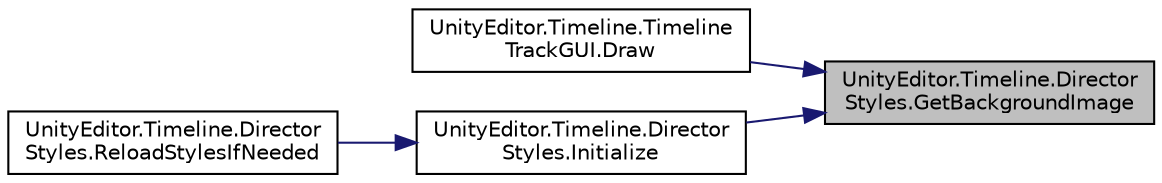 digraph "UnityEditor.Timeline.DirectorStyles.GetBackgroundImage"
{
 // LATEX_PDF_SIZE
  edge [fontname="Helvetica",fontsize="10",labelfontname="Helvetica",labelfontsize="10"];
  node [fontname="Helvetica",fontsize="10",shape=record];
  rankdir="RL";
  Node1 [label="UnityEditor.Timeline.Director\lStyles.GetBackgroundImage",height=0.2,width=0.4,color="black", fillcolor="grey75", style="filled", fontcolor="black",tooltip=" "];
  Node1 -> Node2 [dir="back",color="midnightblue",fontsize="10",style="solid",fontname="Helvetica"];
  Node2 [label="UnityEditor.Timeline.Timeline\lTrackGUI.Draw",height=0.2,width=0.4,color="black", fillcolor="white", style="filled",URL="$class_unity_editor_1_1_timeline_1_1_timeline_track_g_u_i.html#a747cc3a832cf8df23274996439249d9c",tooltip=" "];
  Node1 -> Node3 [dir="back",color="midnightblue",fontsize="10",style="solid",fontname="Helvetica"];
  Node3 [label="UnityEditor.Timeline.Director\lStyles.Initialize",height=0.2,width=0.4,color="black", fillcolor="white", style="filled",URL="$class_unity_editor_1_1_timeline_1_1_director_styles.html#a95064df69f138503d9d118c3e4f884ac",tooltip=" "];
  Node3 -> Node4 [dir="back",color="midnightblue",fontsize="10",style="solid",fontname="Helvetica"];
  Node4 [label="UnityEditor.Timeline.Director\lStyles.ReloadStylesIfNeeded",height=0.2,width=0.4,color="black", fillcolor="white", style="filled",URL="$class_unity_editor_1_1_timeline_1_1_director_styles.html#a732bfd255994e36e43c4b7fe1567738e",tooltip=" "];
}
